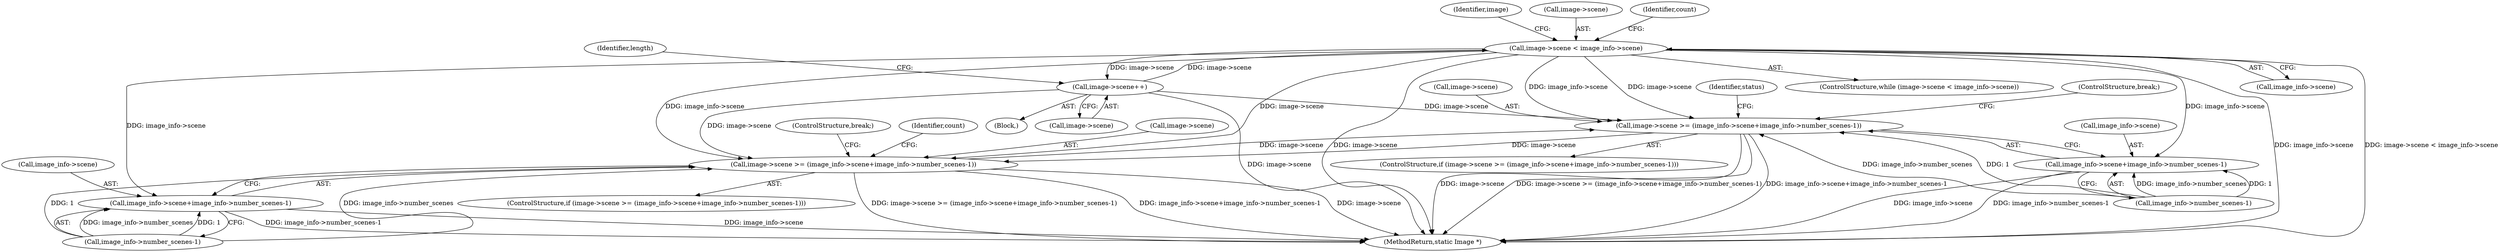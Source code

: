 digraph "0_ImageMagick_f6e9d0d9955e85bdd7540b251cd50d598dacc5e6_2@pointer" {
"1000289" [label="(Call,image->scene < image_info->scene)"];
"1000297" [label="(Call,image->scene++)"];
"1000289" [label="(Call,image->scene < image_info->scene)"];
"1000358" [label="(Call,image->scene >= (image_info->scene+image_info->number_scenes-1))"];
"1002977" [label="(Call,image->scene >= (image_info->scene+image_info->number_scenes-1))"];
"1000362" [label="(Call,image_info->scene+image_info->number_scenes-1)"];
"1002981" [label="(Call,image_info->scene+image_info->number_scenes-1)"];
"1000288" [label="(ControlStructure,while (image->scene < image_info->scene))"];
"1000373" [label="(Identifier,status)"];
"1000357" [label="(ControlStructure,if (image->scene >= (image_info->scene+image_info->number_scenes-1)))"];
"1002981" [label="(Call,image_info->scene+image_info->number_scenes-1)"];
"1000302" [label="(Identifier,length)"];
"1000371" [label="(ControlStructure,break;)"];
"1000297" [label="(Call,image->scene++)"];
"1000296" [label="(Block,)"];
"1000358" [label="(Call,image->scene >= (image_info->scene+image_info->number_scenes-1))"];
"1000299" [label="(Identifier,image)"];
"1000290" [label="(Call,image->scene)"];
"1002977" [label="(Call,image->scene >= (image_info->scene+image_info->number_scenes-1))"];
"1000363" [label="(Call,image_info->scene)"];
"1002990" [label="(ControlStructure,break;)"];
"1000366" [label="(Call,image_info->number_scenes-1)"];
"1000289" [label="(Call,image->scene < image_info->scene)"];
"1000359" [label="(Call,image->scene)"];
"1002993" [label="(Identifier,count)"];
"1000335" [label="(Identifier,count)"];
"1003066" [label="(MethodReturn,static Image *)"];
"1002976" [label="(ControlStructure,if (image->scene >= (image_info->scene+image_info->number_scenes-1)))"];
"1002978" [label="(Call,image->scene)"];
"1002985" [label="(Call,image_info->number_scenes-1)"];
"1002982" [label="(Call,image_info->scene)"];
"1000298" [label="(Call,image->scene)"];
"1000362" [label="(Call,image_info->scene+image_info->number_scenes-1)"];
"1000293" [label="(Call,image_info->scene)"];
"1000289" -> "1000288"  [label="AST: "];
"1000289" -> "1000293"  [label="CFG: "];
"1000290" -> "1000289"  [label="AST: "];
"1000293" -> "1000289"  [label="AST: "];
"1000299" -> "1000289"  [label="CFG: "];
"1000335" -> "1000289"  [label="CFG: "];
"1000289" -> "1003066"  [label="DDG: image->scene"];
"1000289" -> "1003066"  [label="DDG: image_info->scene"];
"1000289" -> "1003066"  [label="DDG: image->scene < image_info->scene"];
"1000297" -> "1000289"  [label="DDG: image->scene"];
"1000289" -> "1000297"  [label="DDG: image->scene"];
"1000289" -> "1000358"  [label="DDG: image->scene"];
"1000289" -> "1000358"  [label="DDG: image_info->scene"];
"1000289" -> "1000362"  [label="DDG: image_info->scene"];
"1000289" -> "1002977"  [label="DDG: image->scene"];
"1000289" -> "1002977"  [label="DDG: image_info->scene"];
"1000289" -> "1002981"  [label="DDG: image_info->scene"];
"1000297" -> "1000296"  [label="AST: "];
"1000297" -> "1000298"  [label="CFG: "];
"1000298" -> "1000297"  [label="AST: "];
"1000302" -> "1000297"  [label="CFG: "];
"1000297" -> "1003066"  [label="DDG: image->scene"];
"1000297" -> "1000358"  [label="DDG: image->scene"];
"1000297" -> "1002977"  [label="DDG: image->scene"];
"1000358" -> "1000357"  [label="AST: "];
"1000358" -> "1000362"  [label="CFG: "];
"1000359" -> "1000358"  [label="AST: "];
"1000362" -> "1000358"  [label="AST: "];
"1000371" -> "1000358"  [label="CFG: "];
"1000373" -> "1000358"  [label="CFG: "];
"1000358" -> "1003066"  [label="DDG: image->scene >= (image_info->scene+image_info->number_scenes-1)"];
"1000358" -> "1003066"  [label="DDG: image_info->scene+image_info->number_scenes-1"];
"1000358" -> "1003066"  [label="DDG: image->scene"];
"1002977" -> "1000358"  [label="DDG: image->scene"];
"1000366" -> "1000358"  [label="DDG: image_info->number_scenes"];
"1000366" -> "1000358"  [label="DDG: 1"];
"1000358" -> "1002977"  [label="DDG: image->scene"];
"1002977" -> "1002976"  [label="AST: "];
"1002977" -> "1002981"  [label="CFG: "];
"1002978" -> "1002977"  [label="AST: "];
"1002981" -> "1002977"  [label="AST: "];
"1002990" -> "1002977"  [label="CFG: "];
"1002993" -> "1002977"  [label="CFG: "];
"1002977" -> "1003066"  [label="DDG: image_info->scene+image_info->number_scenes-1"];
"1002977" -> "1003066"  [label="DDG: image->scene"];
"1002977" -> "1003066"  [label="DDG: image->scene >= (image_info->scene+image_info->number_scenes-1)"];
"1002985" -> "1002977"  [label="DDG: image_info->number_scenes"];
"1002985" -> "1002977"  [label="DDG: 1"];
"1000362" -> "1000366"  [label="CFG: "];
"1000363" -> "1000362"  [label="AST: "];
"1000366" -> "1000362"  [label="AST: "];
"1000362" -> "1003066"  [label="DDG: image_info->number_scenes-1"];
"1000362" -> "1003066"  [label="DDG: image_info->scene"];
"1000366" -> "1000362"  [label="DDG: image_info->number_scenes"];
"1000366" -> "1000362"  [label="DDG: 1"];
"1002981" -> "1002985"  [label="CFG: "];
"1002982" -> "1002981"  [label="AST: "];
"1002985" -> "1002981"  [label="AST: "];
"1002981" -> "1003066"  [label="DDG: image_info->number_scenes-1"];
"1002981" -> "1003066"  [label="DDG: image_info->scene"];
"1002985" -> "1002981"  [label="DDG: image_info->number_scenes"];
"1002985" -> "1002981"  [label="DDG: 1"];
}
